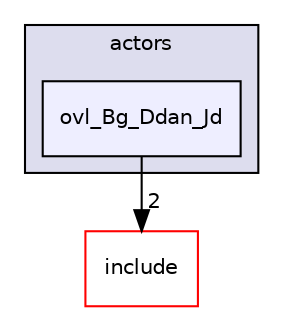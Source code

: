 digraph "src/overlays/actors/ovl_Bg_Ddan_Jd" {
  compound=true
  node [ fontsize="10", fontname="Helvetica"];
  edge [ labelfontsize="10", labelfontname="Helvetica"];
  subgraph clusterdir_e93473484be31ce7bcb356bd643a22f8 {
    graph [ bgcolor="#ddddee", pencolor="black", label="actors" fontname="Helvetica", fontsize="10", URL="dir_e93473484be31ce7bcb356bd643a22f8.html"]
  dir_2ec184752d26987dd63d429bbdc1a335 [shape=box, label="ovl_Bg_Ddan_Jd", style="filled", fillcolor="#eeeeff", pencolor="black", URL="dir_2ec184752d26987dd63d429bbdc1a335.html"];
  }
  dir_d44c64559bbebec7f509842c48db8b23 [shape=box label="include" fillcolor="white" style="filled" color="red" URL="dir_d44c64559bbebec7f509842c48db8b23.html"];
  dir_2ec184752d26987dd63d429bbdc1a335->dir_d44c64559bbebec7f509842c48db8b23 [headlabel="2", labeldistance=1.5 headhref="dir_000022_000000.html"];
}
